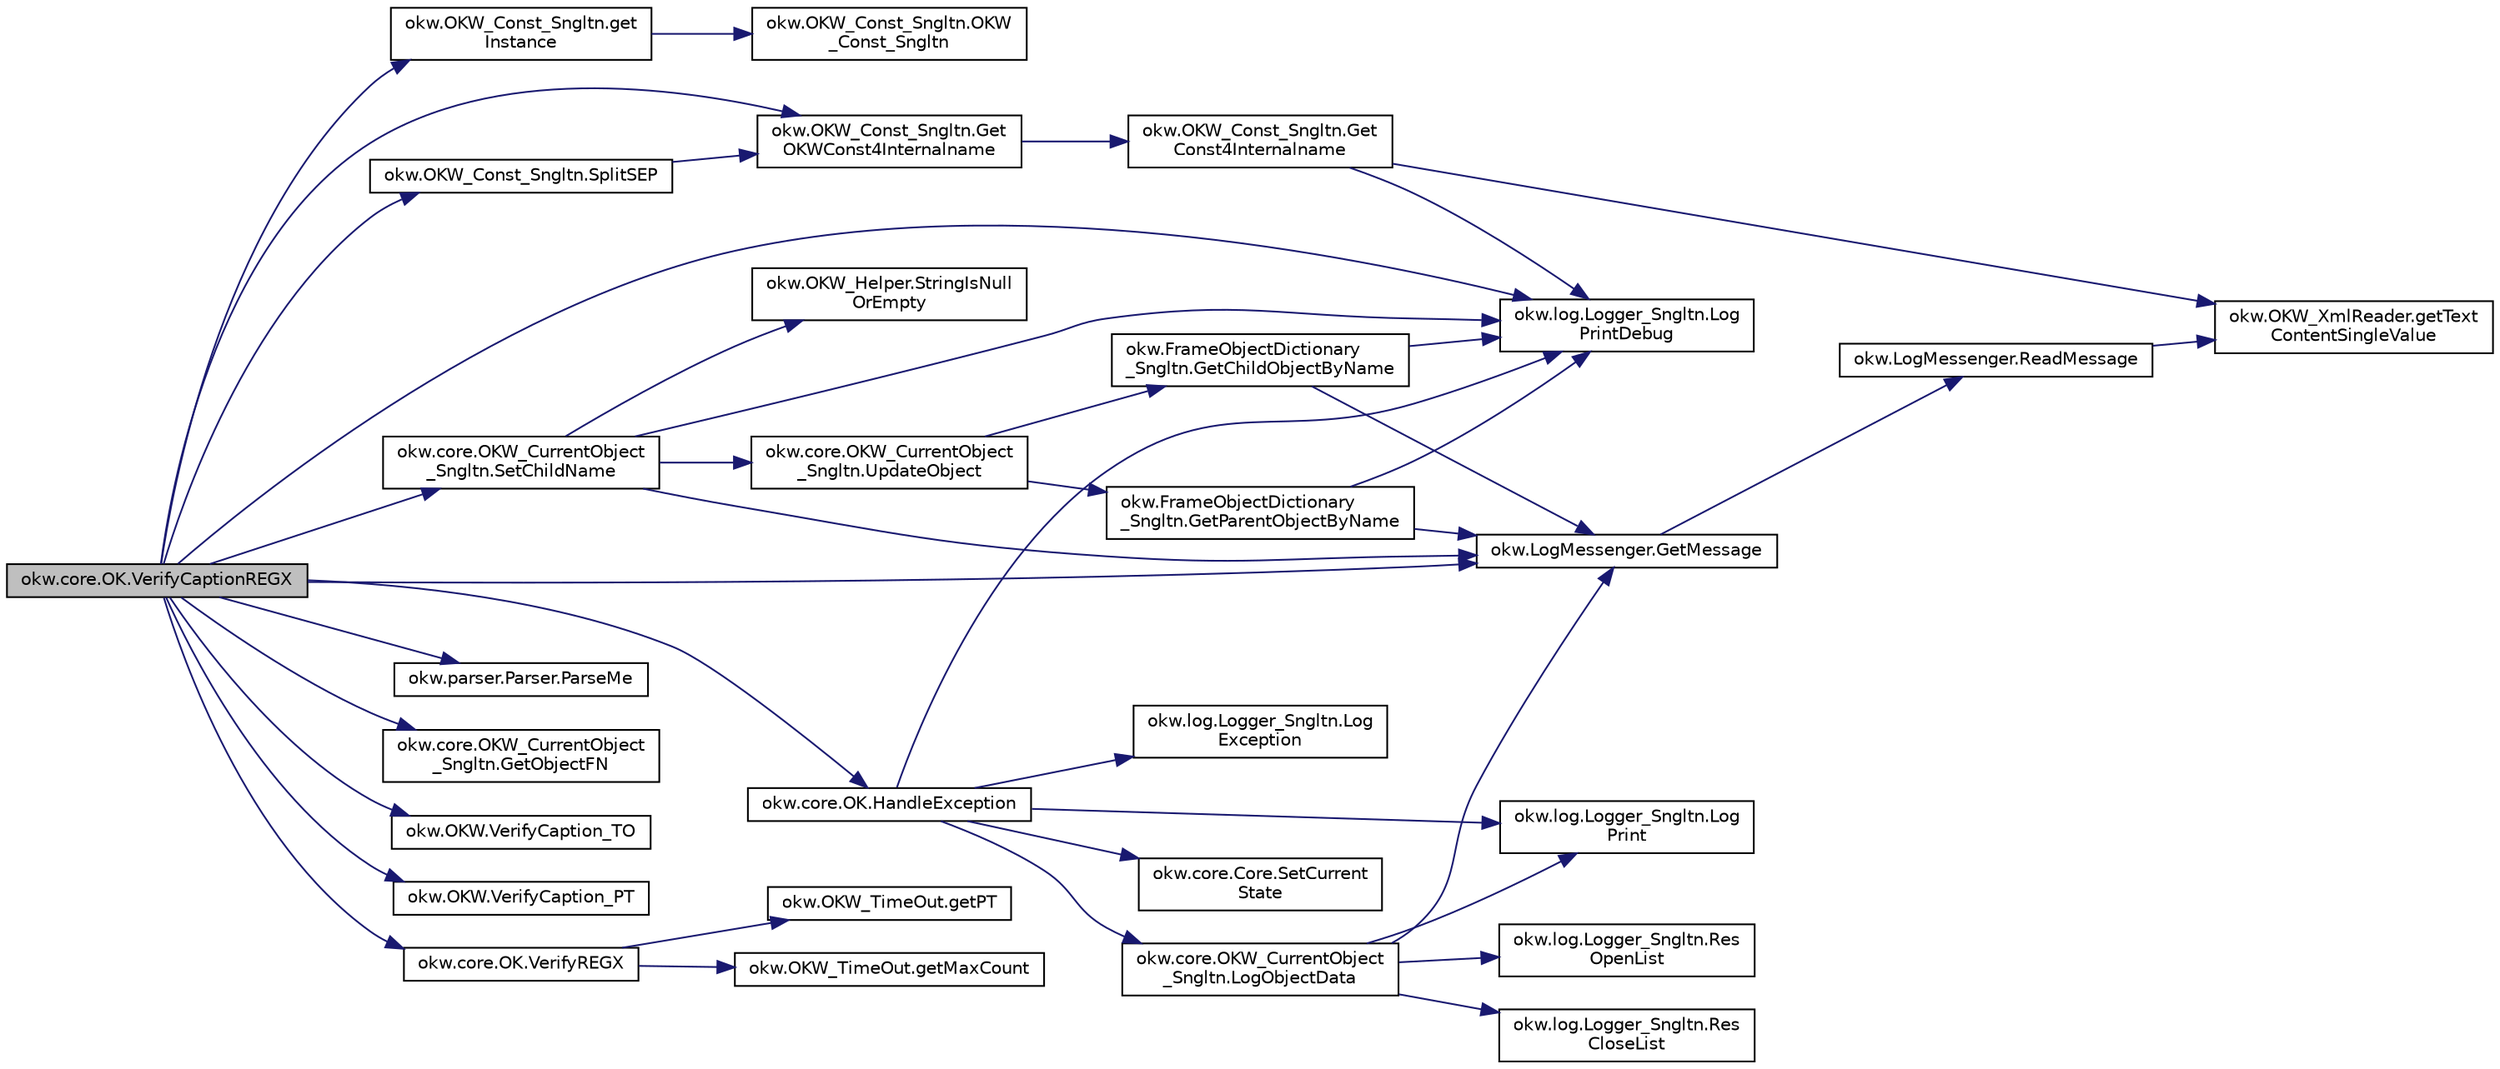 digraph "okw.core.OK.VerifyCaptionREGX"
{
 // INTERACTIVE_SVG=YES
  edge [fontname="Helvetica",fontsize="10",labelfontname="Helvetica",labelfontsize="10"];
  node [fontname="Helvetica",fontsize="10",shape=record];
  rankdir="LR";
  Node884 [label="okw.core.OK.VerifyCaptionREGX",height=0.2,width=0.4,color="black", fillcolor="grey75", style="filled", fontcolor="black"];
  Node884 -> Node885 [color="midnightblue",fontsize="10",style="solid",fontname="Helvetica"];
  Node885 [label="okw.OKW_Const_Sngltn.get\lInstance",height=0.2,width=0.4,color="black", fillcolor="white", style="filled",URL="$classokw_1_1_o_k_w___const___sngltn.html#afdb8f095b58cbd870dbb8eb353e3b0bf",tooltip="Holt die einzige Instanz dieser Klasse. "];
  Node885 -> Node886 [color="midnightblue",fontsize="10",style="solid",fontname="Helvetica"];
  Node886 [label="okw.OKW_Const_Sngltn.OKW\l_Const_Sngltn",height=0.2,width=0.4,color="black", fillcolor="white", style="filled",URL="$classokw_1_1_o_k_w___const___sngltn.html#a8404c43fc549df30d37c369c7d6e89ae",tooltip="Privater Konstruktor ohne Parameter im Entwurfsmuster Singelton initialisiert die Klasse OKW_Const..."];
  Node884 -> Node887 [color="midnightblue",fontsize="10",style="solid",fontname="Helvetica"];
  Node887 [label="okw.OKW_Const_Sngltn.Get\lOKWConst4Internalname",height=0.2,width=0.4,color="black", fillcolor="white", style="filled",URL="$classokw_1_1_o_k_w___const___sngltn.html#a02c05c79f7ea6e862a81a64ce23941fd",tooltip="Methode ermittelt für Internalname und der aktuell eingestellten Sprache den Wert für OKWConst..."];
  Node887 -> Node888 [color="midnightblue",fontsize="10",style="solid",fontname="Helvetica"];
  Node888 [label="okw.OKW_Const_Sngltn.Get\lConst4Internalname",height=0.2,width=0.4,color="black", fillcolor="white", style="filled",URL="$classokw_1_1_o_k_w___const___sngltn.html#a51cde06bf07e855ba4d69ff36b9a27f7",tooltip="Methode ermittelt für Internalname und der aktuell eingestellten Sprache den Wert für Const..."];
  Node888 -> Node889 [color="midnightblue",fontsize="10",style="solid",fontname="Helvetica"];
  Node889 [label="okw.log.Logger_Sngltn.Log\lPrintDebug",height=0.2,width=0.4,color="black", fillcolor="white", style="filled",URL="$classokw_1_1log_1_1_logger___sngltn.html#a313f97c79ba4662d9daaf7f537dd02f4",tooltip="Loggt eine Nachricht. "];
  Node888 -> Node890 [color="midnightblue",fontsize="10",style="solid",fontname="Helvetica"];
  Node890 [label="okw.OKW_XmlReader.getText\lContentSingleValue",height=0.2,width=0.4,color="black", fillcolor="white", style="filled",URL="$classokw_1_1_o_k_w___xml_reader.html#ab920b5335a2e1429c14cc5f8e79f39eb",tooltip="Lies den TextContent eines Tag. "];
  Node884 -> Node889 [color="midnightblue",fontsize="10",style="solid",fontname="Helvetica"];
  Node884 -> Node891 [color="midnightblue",fontsize="10",style="solid",fontname="Helvetica"];
  Node891 [label="okw.LogMessenger.GetMessage",height=0.2,width=0.4,color="black", fillcolor="white", style="filled",URL="$classokw_1_1_log_messenger.html#af225d1f037d47b3b085175c09d78bdd2",tooltip="Holt die Log-Meldung für MethodeNmae/Textkey ohne weitere Parameter. "];
  Node891 -> Node892 [color="midnightblue",fontsize="10",style="solid",fontname="Helvetica"];
  Node892 [label="okw.LogMessenger.ReadMessage",height=0.2,width=0.4,color="black", fillcolor="white", style="filled",URL="$classokw_1_1_log_messenger.html#a530cd6ab82ec82a04206a2e976ec06e3",tooltip="Interne Kernfunktion holt die Log-Meldung mit Platzhaltern aus der XML-Datei. "];
  Node892 -> Node890 [color="midnightblue",fontsize="10",style="solid",fontname="Helvetica"];
  Node884 -> Node893 [color="midnightblue",fontsize="10",style="solid",fontname="Helvetica"];
  Node893 [label="okw.OKW_Const_Sngltn.SplitSEP",height=0.2,width=0.4,color="black", fillcolor="white", style="filled",URL="$classokw_1_1_o_k_w___const___sngltn.html#a3851ae4f27e2ae512749767b86b3fc13",tooltip="Methode trennt einen String und wandelt diesen in einen ListString um. "];
  Node893 -> Node887 [color="midnightblue",fontsize="10",style="solid",fontname="Helvetica"];
  Node884 -> Node894 [color="midnightblue",fontsize="10",style="solid",fontname="Helvetica"];
  Node894 [label="okw.parser.Parser.ParseMe",height=0.2,width=0.4,color="black", fillcolor="white", style="filled",URL="$classokw_1_1parser_1_1_parser.html#a46afb901847316c744413ce473ecada3",tooltip="Parst einen _List&lt string&gt, ersetzt die Parser-Schlüsslewörter durch Werte. "];
  Node884 -> Node895 [color="midnightblue",fontsize="10",style="solid",fontname="Helvetica"];
  Node895 [label="okw.core.OKW_CurrentObject\l_Sngltn.SetChildName",height=0.2,width=0.4,color="black", fillcolor="white", style="filled",URL="$classokw_1_1core_1_1_o_k_w___current_object___sngltn.html#aaf87c468ae2476e28fe8a4fb8f996277",tooltip="Setzt das Kindobjekt. "];
  Node895 -> Node889 [color="midnightblue",fontsize="10",style="solid",fontname="Helvetica"];
  Node895 -> Node891 [color="midnightblue",fontsize="10",style="solid",fontname="Helvetica"];
  Node895 -> Node896 [color="midnightblue",fontsize="10",style="solid",fontname="Helvetica"];
  Node896 [label="okw.OKW_Helper.StringIsNull\lOrEmpty",height=0.2,width=0.4,color="black", fillcolor="white", style="filled",URL="$classokw_1_1_o_k_w___helper.html#ac042a51d58d56ede78ecff1b082f72f3",tooltip="Prüft ob der gegeben String fpsStrin null oder leer (\"\") ist. "];
  Node895 -> Node897 [color="midnightblue",fontsize="10",style="solid",fontname="Helvetica"];
  Node897 [label="okw.core.OKW_CurrentObject\l_Sngltn.UpdateObject",height=0.2,width=0.4,color="black", fillcolor="white", style="filled",URL="$classokw_1_1core_1_1_o_k_w___current_object___sngltn.html#ae9a94a0fbfc07ca5f94e2acf44abee3a",tooltip="Methode aktualisert zwei Werte: "];
  Node897 -> Node898 [color="midnightblue",fontsize="10",style="solid",fontname="Helvetica"];
  Node898 [label="okw.FrameObjectDictionary\l_Sngltn.GetParentObjectByName",height=0.2,width=0.4,color="black", fillcolor="white", style="filled",URL="$classokw_1_1_frame_object_dictionary___sngltn.html#ad8f8fa2d1e817d6390238be819f0fc35",tooltip="Die Methode liefert das Frame-Object des gegebenen FN eines Fensterobjektes zurück. "];
  Node898 -> Node889 [color="midnightblue",fontsize="10",style="solid",fontname="Helvetica"];
  Node898 -> Node891 [color="midnightblue",fontsize="10",style="solid",fontname="Helvetica"];
  Node897 -> Node899 [color="midnightblue",fontsize="10",style="solid",fontname="Helvetica"];
  Node899 [label="okw.FrameObjectDictionary\l_Sngltn.GetChildObjectByName",height=0.2,width=0.4,color="black", fillcolor="white", style="filled",URL="$classokw_1_1_frame_object_dictionary___sngltn.html#ad6907b6c5e325dcb48932a56aefdbd38",tooltip="Die Methode liefert das Objekt des gegebenen Kindobjekttests zurück. "];
  Node899 -> Node889 [color="midnightblue",fontsize="10",style="solid",fontname="Helvetica"];
  Node899 -> Node891 [color="midnightblue",fontsize="10",style="solid",fontname="Helvetica"];
  Node884 -> Node900 [color="midnightblue",fontsize="10",style="solid",fontname="Helvetica"];
  Node900 [label="okw.core.OKW_CurrentObject\l_Sngltn.GetObjectFN",height=0.2,width=0.4,color="black", fillcolor="white", style="filled",URL="$classokw_1_1core_1_1_o_k_w___current_object___sngltn.html#a556e288e0c461d114206577d37296161",tooltip="Ermittelt den ObjektNamen des aktuellen Objektes. "];
  Node884 -> Node901 [color="midnightblue",fontsize="10",style="solid",fontname="Helvetica"];
  Node901 [label="okw.OKW.VerifyCaption_TO",height=0.2,width=0.4,color="black", fillcolor="white", style="filled",URL="$interfaceokw_1_1_o_k_w.html#a0b7f6f149265871217e825365d5c87a1",tooltip="TimeOut in [s] für das Schlüsselwort VerifyCaption. "];
  Node884 -> Node902 [color="midnightblue",fontsize="10",style="solid",fontname="Helvetica"];
  Node902 [label="okw.OKW.VerifyCaption_PT",height=0.2,width=0.4,color="black", fillcolor="white", style="filled",URL="$interfaceokw_1_1_o_k_w.html#a05a951f068a3d3535a8df1fd883781a5",tooltip="Polling Time in [ms] für das Schlüsselwort VerifyCaption. "];
  Node884 -> Node903 [color="midnightblue",fontsize="10",style="solid",fontname="Helvetica"];
  Node903 [label="okw.core.OK.VerifyREGX",height=0.2,width=0.4,color="black", fillcolor="white", style="filled",URL="$classokw_1_1core_1_1_o_k.html#a6576c3dc19a798e33c694c9f2cd0bbbf"];
  Node903 -> Node904 [color="midnightblue",fontsize="10",style="solid",fontname="Helvetica"];
  Node904 [label="okw.OKW_TimeOut.getMaxCount",height=0.2,width=0.4,color="black", fillcolor="white", style="filled",URL="$classokw_1_1_o_k_w___time_out.html#adf7b9cc33db065c1f284bb5db2227b51",tooltip="Anzahl der berechnetten Zyklen. "];
  Node903 -> Node905 [color="midnightblue",fontsize="10",style="solid",fontname="Helvetica"];
  Node905 [label="okw.OKW_TimeOut.getPT",height=0.2,width=0.4,color="black", fillcolor="white", style="filled",URL="$classokw_1_1_o_k_w___time_out.html#ab7142e5e6adc82f308a70177c71ced2c",tooltip="Wartezeit zwischen zwei Pollings in [ms]. "];
  Node884 -> Node906 [color="midnightblue",fontsize="10",style="solid",fontname="Helvetica"];
  Node906 [label="okw.core.OK.HandleException",height=0.2,width=0.4,color="black", fillcolor="white", style="filled",URL="$classokw_1_1core_1_1_o_k.html#a1d020010a639b1aba44f93f4d046611d",tooltip="Zentrale Exception-Behandlung. "];
  Node906 -> Node907 [color="midnightblue",fontsize="10",style="solid",fontname="Helvetica"];
  Node907 [label="okw.log.Logger_Sngltn.Log\lPrint",height=0.2,width=0.4,color="black", fillcolor="white", style="filled",URL="$classokw_1_1log_1_1_logger___sngltn.html#a8ebceaddd6cc6963ddb8e08c72ea808c",tooltip="LogPrint Function: Prints the values of expressions to the results file. "];
  Node906 -> Node908 [color="midnightblue",fontsize="10",style="solid",fontname="Helvetica"];
  Node908 [label="okw.log.Logger_Sngltn.Log\lException",height=0.2,width=0.4,color="black", fillcolor="white", style="filled",URL="$classokw_1_1log_1_1_logger___sngltn.html#aa29d396a2b9df1ac57079d777c548181",tooltip="LogException Function: Logs a Script Exception to the results file. "];
  Node906 -> Node889 [color="midnightblue",fontsize="10",style="solid",fontname="Helvetica"];
  Node906 -> Node909 [color="midnightblue",fontsize="10",style="solid",fontname="Helvetica"];
  Node909 [label="okw.core.OKW_CurrentObject\l_Sngltn.LogObjectData",height=0.2,width=0.4,color="black", fillcolor="white", style="filled",URL="$classokw_1_1core_1_1_o_k_w___current_object___sngltn.html#a01b48f2c86a2f91909143ee9063dfd86",tooltip="Methode gibt alle wichtigen Informationen zum aktuellen Objekt aus. "];
  Node909 -> Node910 [color="midnightblue",fontsize="10",style="solid",fontname="Helvetica"];
  Node910 [label="okw.log.Logger_Sngltn.Res\lOpenList",height=0.2,width=0.4,color="black", fillcolor="white", style="filled",URL="$classokw_1_1log_1_1_logger___sngltn.html#ab4fc711bb4c754f251372ff3b14ab9c9",tooltip="Creates a new hierarchical level in the results file. "];
  Node909 -> Node907 [color="midnightblue",fontsize="10",style="solid",fontname="Helvetica"];
  Node909 -> Node891 [color="midnightblue",fontsize="10",style="solid",fontname="Helvetica"];
  Node909 -> Node911 [color="midnightblue",fontsize="10",style="solid",fontname="Helvetica"];
  Node911 [label="okw.log.Logger_Sngltn.Res\lCloseList",height=0.2,width=0.4,color="black", fillcolor="white", style="filled",URL="$classokw_1_1log_1_1_logger___sngltn.html#a9b54104f7e0b4c0a473877b19dfaed56",tooltip="Closes a hierarchical level in the results file that was opened with ResOpenList. ..."];
  Node906 -> Node912 [color="midnightblue",fontsize="10",style="solid",fontname="Helvetica"];
  Node912 [label="okw.core.Core.SetCurrent\lState",height=0.2,width=0.4,color="black", fillcolor="white", style="filled",URL="$classokw_1_1core_1_1_core.html#aafe6e3d88e810dabf350b37058d4af97",tooltip="Setter zum Setzen des aktuellen Zustandes. "];
}
